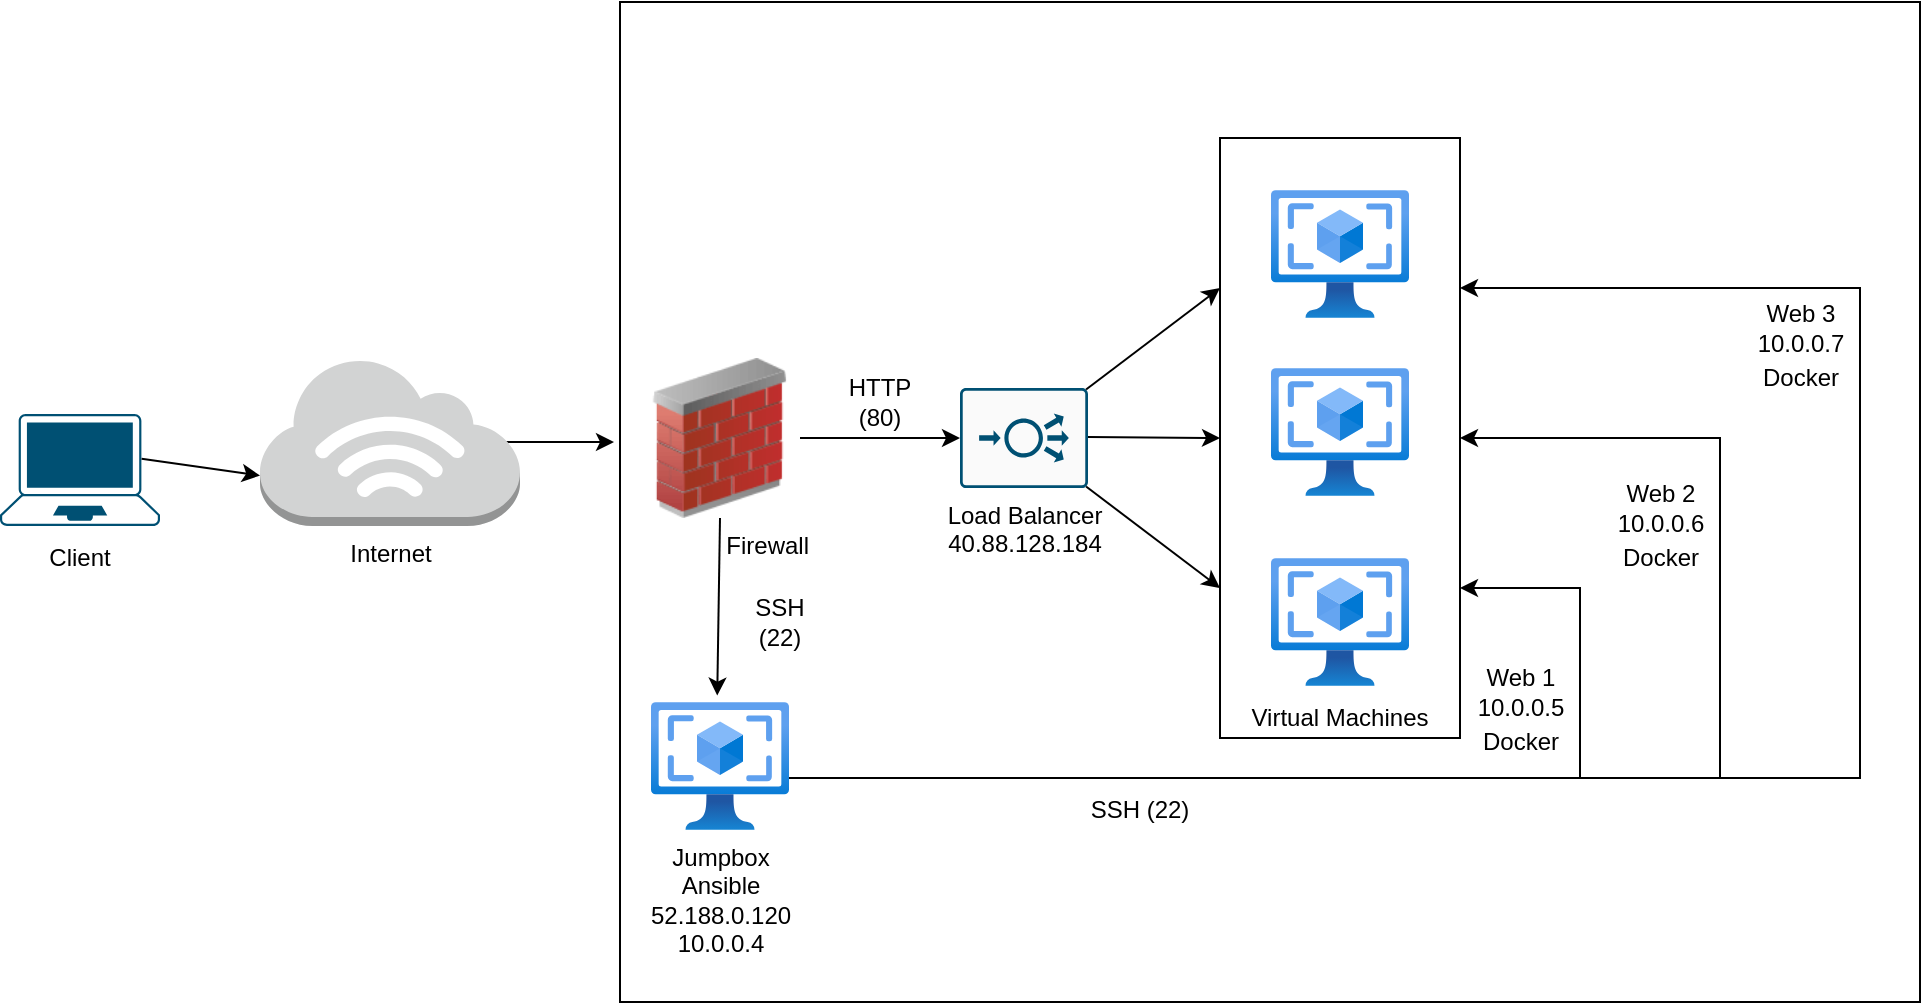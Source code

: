 <mxfile version="14.9.5" type="github">
  <diagram id="EM6CYuOJosww6zwFT-_a" name="Page-1">
    <mxGraphModel dx="925" dy="625" grid="1" gridSize="10" guides="1" tooltips="1" connect="1" arrows="1" fold="1" page="1" pageScale="1" pageWidth="850" pageHeight="1100" math="0" shadow="0">
      <root>
        <mxCell id="0" />
        <mxCell id="1" parent="0" />
        <mxCell id="SQknO_WiFOyQ2rEXzBOz-61" value="" style="verticalLabelPosition=bottom;verticalAlign=top;html=1;shape=mxgraph.basic.rect;fillColor2=none;strokeWidth=1;size=20;indent=5;" vertex="1" parent="1">
          <mxGeometry x="620" y="10" width="650" height="500" as="geometry" />
        </mxCell>
        <mxCell id="SQknO_WiFOyQ2rEXzBOz-3" value="" style="endArrow=classic;html=1;startArrow=none;" edge="1" parent="1">
          <mxGeometry width="50" height="50" relative="1" as="geometry">
            <mxPoint x="560" y="230" as="sourcePoint" />
            <mxPoint x="617" y="230" as="targetPoint" />
            <Array as="points" />
          </mxGeometry>
        </mxCell>
        <mxCell id="SQknO_WiFOyQ2rEXzBOz-5" value="&amp;nbsp; &amp;nbsp; &amp;nbsp; &amp;nbsp; &amp;nbsp; &amp;nbsp; &amp;nbsp; Firewall" style="image;html=1;image=img/lib/clip_art/networking/Firewall_02_128x128.png" vertex="1" parent="1">
          <mxGeometry x="630" y="188" width="80" height="80" as="geometry" />
        </mxCell>
        <mxCell id="SQknO_WiFOyQ2rEXzBOz-6" value="" style="endArrow=classic;html=1;exitX=1;exitY=0.5;exitDx=0;exitDy=0;entryX=0;entryY=0.5;entryDx=0;entryDy=0;entryPerimeter=0;startArrow=none;" edge="1" parent="1" source="SQknO_WiFOyQ2rEXzBOz-5" target="SQknO_WiFOyQ2rEXzBOz-7">
          <mxGeometry width="50" height="50" relative="1" as="geometry">
            <mxPoint x="710" y="239.5" as="sourcePoint" />
            <mxPoint x="740" y="228" as="targetPoint" />
            <Array as="points" />
          </mxGeometry>
        </mxCell>
        <mxCell id="SQknO_WiFOyQ2rEXzBOz-17" value="Client" style="text;html=1;strokeColor=none;fillColor=none;align=center;verticalAlign=middle;whiteSpace=wrap;rounded=0;" vertex="1" parent="1">
          <mxGeometry x="330" y="278" width="40" height="20" as="geometry" />
        </mxCell>
        <mxCell id="SQknO_WiFOyQ2rEXzBOz-18" value="" style="points=[[0.13,0.02,0],[0.5,0,0],[0.87,0.02,0],[0.885,0.4,0],[0.985,0.985,0],[0.5,1,0],[0.015,0.985,0],[0.115,0.4,0]];verticalLabelPosition=bottom;html=1;verticalAlign=top;aspect=fixed;align=center;pointerEvents=1;shape=mxgraph.cisco19.laptop;fillColor=#005073;strokeColor=none;" vertex="1" parent="1">
          <mxGeometry x="310" y="216" width="80" height="56" as="geometry" />
        </mxCell>
        <mxCell id="SQknO_WiFOyQ2rEXzBOz-50" style="edgeStyle=orthogonalEdgeStyle;rounded=0;orthogonalLoop=1;jettySize=auto;html=1;entryX=1;entryY=0.75;entryDx=0;entryDy=0;" edge="1" parent="1" source="SQknO_WiFOyQ2rEXzBOz-21" target="SQknO_WiFOyQ2rEXzBOz-14">
          <mxGeometry relative="1" as="geometry">
            <Array as="points">
              <mxPoint x="1100" y="398" />
              <mxPoint x="1100" y="303" />
            </Array>
          </mxGeometry>
        </mxCell>
        <mxCell id="SQknO_WiFOyQ2rEXzBOz-19" value="" style="group;movable=0;resizable=0;rotatable=0;deletable=0;editable=0;connectable=0;" vertex="1" connectable="0" parent="1">
          <mxGeometry x="919.5" y="126" width="110.5" height="274" as="geometry" />
        </mxCell>
        <mxCell id="SQknO_WiFOyQ2rEXzBOz-51" style="edgeStyle=orthogonalEdgeStyle;rounded=0;orthogonalLoop=1;jettySize=auto;html=1;entryX=1;entryY=0.5;entryDx=0;entryDy=0;" edge="1" parent="1" source="SQknO_WiFOyQ2rEXzBOz-21" target="SQknO_WiFOyQ2rEXzBOz-14">
          <mxGeometry relative="1" as="geometry">
            <Array as="points">
              <mxPoint x="1170" y="398" />
              <mxPoint x="1170" y="228" />
            </Array>
          </mxGeometry>
        </mxCell>
        <mxCell id="SQknO_WiFOyQ2rEXzBOz-52" style="edgeStyle=orthogonalEdgeStyle;rounded=0;orthogonalLoop=1;jettySize=auto;html=1;entryX=1;entryY=0.25;entryDx=0;entryDy=0;" edge="1" parent="1" source="SQknO_WiFOyQ2rEXzBOz-21" target="SQknO_WiFOyQ2rEXzBOz-14">
          <mxGeometry relative="1" as="geometry">
            <Array as="points">
              <mxPoint x="1240" y="398" />
              <mxPoint x="1240" y="153" />
            </Array>
          </mxGeometry>
        </mxCell>
        <mxCell id="SQknO_WiFOyQ2rEXzBOz-21" value="Jumpbox &lt;br&gt;Ansible&lt;br&gt;52.188.0.120&lt;br&gt;10.0.0.4" style="aspect=fixed;html=1;points=[];align=center;image;fontSize=12;image=img/lib/azure2/compute/VM_Images_Classic.svg;" vertex="1" parent="1">
          <mxGeometry x="635.5" y="360" width="69" height="64" as="geometry" />
        </mxCell>
        <mxCell id="SQknO_WiFOyQ2rEXzBOz-40" value="" style="group" vertex="1" connectable="0" parent="1">
          <mxGeometry x="790" y="78" width="250" height="300" as="geometry" />
        </mxCell>
        <mxCell id="SQknO_WiFOyQ2rEXzBOz-7" value="Load Balancer &lt;br&gt;40.88.128.184" style="points=[[0.015,0.015,0],[0.985,0.015,0],[0.985,0.985,0],[0.015,0.985,0],[0.25,0,0],[0.5,0,0],[0.75,0,0],[1,0.25,0],[1,0.5,0],[1,0.75,0],[0.75,1,0],[0.5,1,0],[0.25,1,0],[0,0.75,0],[0,0.5,0],[0,0.25,0]];verticalLabelPosition=bottom;html=1;verticalAlign=top;aspect=fixed;align=center;pointerEvents=1;shape=mxgraph.cisco19.rect;prIcon=load_balancer;fillColor=#FAFAFA;strokeColor=#005073;" vertex="1" parent="SQknO_WiFOyQ2rEXzBOz-40">
          <mxGeometry y="125" width="64" height="50" as="geometry" />
        </mxCell>
        <mxCell id="SQknO_WiFOyQ2rEXzBOz-8" value="" style="endArrow=classic;html=1;entryX=0;entryY=0.5;entryDx=0;entryDy=0;" edge="1" parent="SQknO_WiFOyQ2rEXzBOz-40" target="SQknO_WiFOyQ2rEXzBOz-14">
          <mxGeometry width="50" height="50" relative="1" as="geometry">
            <mxPoint x="64" y="149.5" as="sourcePoint" />
            <mxPoint x="124" y="150" as="targetPoint" />
            <Array as="points" />
          </mxGeometry>
        </mxCell>
        <mxCell id="SQknO_WiFOyQ2rEXzBOz-20" value="" style="group" vertex="1" connectable="0" parent="SQknO_WiFOyQ2rEXzBOz-40">
          <mxGeometry x="130" width="120" height="300" as="geometry" />
        </mxCell>
        <mxCell id="SQknO_WiFOyQ2rEXzBOz-14" value="" style="rounded=0;whiteSpace=wrap;html=1;movable=1;resizable=1;rotatable=1;deletable=1;editable=1;connectable=1;" vertex="1" parent="SQknO_WiFOyQ2rEXzBOz-20">
          <mxGeometry width="120" height="300" as="geometry" />
        </mxCell>
        <mxCell id="SQknO_WiFOyQ2rEXzBOz-9" value="" style="aspect=fixed;html=1;points=[];align=center;image;fontSize=12;image=img/lib/azure2/compute/VM_Images_Classic.svg;movable=1;resizable=1;rotatable=1;deletable=1;editable=1;connectable=1;" vertex="1" parent="SQknO_WiFOyQ2rEXzBOz-20">
          <mxGeometry x="25.5" y="26" width="69" height="64" as="geometry" />
        </mxCell>
        <mxCell id="SQknO_WiFOyQ2rEXzBOz-10" value="" style="aspect=fixed;html=1;points=[];align=center;image;fontSize=12;image=img/lib/azure2/compute/VM_Images_Classic.svg;movable=1;resizable=1;rotatable=1;deletable=1;editable=1;connectable=1;" vertex="1" parent="SQknO_WiFOyQ2rEXzBOz-20">
          <mxGeometry x="25.5" y="115" width="69" height="64" as="geometry" />
        </mxCell>
        <mxCell id="SQknO_WiFOyQ2rEXzBOz-12" value="" style="aspect=fixed;html=1;points=[];align=center;image;fontSize=12;image=img/lib/azure2/compute/VM_Images_Classic.svg;movable=1;resizable=1;rotatable=1;deletable=1;editable=1;connectable=1;" vertex="1" parent="SQknO_WiFOyQ2rEXzBOz-20">
          <mxGeometry x="25.5" y="210" width="69" height="64" as="geometry" />
        </mxCell>
        <mxCell id="SQknO_WiFOyQ2rEXzBOz-15" value="Virtual Machines" style="text;html=1;strokeColor=none;fillColor=none;align=center;verticalAlign=middle;whiteSpace=wrap;rounded=0;movable=1;resizable=1;rotatable=1;deletable=1;editable=1;connectable=1;" vertex="1" parent="SQknO_WiFOyQ2rEXzBOz-20">
          <mxGeometry x="5" y="280" width="110" height="20" as="geometry" />
        </mxCell>
        <mxCell id="SQknO_WiFOyQ2rEXzBOz-38" value="" style="endArrow=classic;html=1;exitX=0.985;exitY=0.985;exitDx=0;exitDy=0;exitPerimeter=0;entryX=0;entryY=0.75;entryDx=0;entryDy=0;" edge="1" parent="SQknO_WiFOyQ2rEXzBOz-40" source="SQknO_WiFOyQ2rEXzBOz-7" target="SQknO_WiFOyQ2rEXzBOz-14">
          <mxGeometry width="50" height="50" relative="1" as="geometry">
            <mxPoint x="74" y="159.5" as="sourcePoint" />
            <mxPoint x="134" y="160" as="targetPoint" />
            <Array as="points" />
          </mxGeometry>
        </mxCell>
        <mxCell id="SQknO_WiFOyQ2rEXzBOz-39" value="" style="endArrow=classic;html=1;entryX=0;entryY=0.25;entryDx=0;entryDy=0;exitX=0.985;exitY=0.015;exitDx=0;exitDy=0;exitPerimeter=0;" edge="1" parent="SQknO_WiFOyQ2rEXzBOz-40" source="SQknO_WiFOyQ2rEXzBOz-7" target="SQknO_WiFOyQ2rEXzBOz-14">
          <mxGeometry width="50" height="50" relative="1" as="geometry">
            <mxPoint x="70" y="100" as="sourcePoint" />
            <mxPoint x="136" y="100.5" as="targetPoint" />
            <Array as="points" />
          </mxGeometry>
        </mxCell>
        <mxCell id="SQknO_WiFOyQ2rEXzBOz-41" value="Internet" style="outlineConnect=0;dashed=0;verticalLabelPosition=bottom;verticalAlign=top;align=center;html=1;shape=mxgraph.aws3.internet_3;fillColor=#D2D3D3;gradientColor=none;" vertex="1" parent="1">
          <mxGeometry x="440" y="188" width="130" height="84" as="geometry" />
        </mxCell>
        <mxCell id="SQknO_WiFOyQ2rEXzBOz-44" value="HTTP (80)" style="text;html=1;strokeColor=none;fillColor=none;align=center;verticalAlign=middle;whiteSpace=wrap;rounded=0;" vertex="1" parent="1">
          <mxGeometry x="730" y="200" width="40" height="20" as="geometry" />
        </mxCell>
        <mxCell id="SQknO_WiFOyQ2rEXzBOz-46" value="SSH (22)" style="text;html=1;strokeColor=none;fillColor=none;align=center;verticalAlign=middle;whiteSpace=wrap;rounded=0;" vertex="1" parent="1">
          <mxGeometry x="680" y="310" width="40" height="20" as="geometry" />
        </mxCell>
        <mxCell id="SQknO_WiFOyQ2rEXzBOz-47" value="" style="endArrow=classic;html=1;exitX=0.5;exitY=1;exitDx=0;exitDy=0;entryX=0.48;entryY=-0.05;entryDx=0;entryDy=0;entryPerimeter=0;startArrow=none;" edge="1" parent="1" source="SQknO_WiFOyQ2rEXzBOz-5" target="SQknO_WiFOyQ2rEXzBOz-21">
          <mxGeometry width="50" height="50" relative="1" as="geometry">
            <mxPoint x="720" y="238" as="sourcePoint" />
            <mxPoint x="800" y="238" as="targetPoint" />
            <Array as="points" />
          </mxGeometry>
        </mxCell>
        <mxCell id="SQknO_WiFOyQ2rEXzBOz-54" value="SSH (22)" style="text;html=1;strokeColor=none;fillColor=none;align=center;verticalAlign=middle;whiteSpace=wrap;rounded=0;" vertex="1" parent="1">
          <mxGeometry x="839.5" y="404" width="80" height="20" as="geometry" />
        </mxCell>
        <mxCell id="SQknO_WiFOyQ2rEXzBOz-56" value="Web 1&lt;br&gt;10.0.0.5" style="text;html=1;align=center;verticalAlign=middle;resizable=0;points=[];autosize=1;strokeColor=none;" vertex="1" parent="1">
          <mxGeometry x="1040" y="340" width="60" height="30" as="geometry" />
        </mxCell>
        <mxCell id="SQknO_WiFOyQ2rEXzBOz-57" value="Web 2&lt;br&gt;10.0.0.6" style="text;html=1;align=center;verticalAlign=middle;resizable=0;points=[];autosize=1;strokeColor=none;" vertex="1" parent="1">
          <mxGeometry x="1110" y="248" width="60" height="30" as="geometry" />
        </mxCell>
        <mxCell id="SQknO_WiFOyQ2rEXzBOz-58" value="Web 3&lt;br&gt;10.0.0.7" style="text;html=1;align=center;verticalAlign=middle;resizable=0;points=[];autosize=1;strokeColor=none;" vertex="1" parent="1">
          <mxGeometry x="1180" y="158" width="60" height="30" as="geometry" />
        </mxCell>
        <mxCell id="SQknO_WiFOyQ2rEXzBOz-62" value="" style="endArrow=classic;html=1;startArrow=none;exitX=0.885;exitY=0.4;exitDx=0;exitDy=0;exitPerimeter=0;entryX=0;entryY=0.7;entryDx=0;entryDy=0;entryPerimeter=0;" edge="1" parent="1" source="SQknO_WiFOyQ2rEXzBOz-18" target="SQknO_WiFOyQ2rEXzBOz-41">
          <mxGeometry width="50" height="50" relative="1" as="geometry">
            <mxPoint x="383" y="300" as="sourcePoint" />
            <mxPoint x="440" y="300" as="targetPoint" />
            <Array as="points" />
          </mxGeometry>
        </mxCell>
        <mxCell id="SQknO_WiFOyQ2rEXzBOz-63" value="Docker" style="text;html=1;align=center;verticalAlign=middle;resizable=0;points=[];autosize=1;strokeColor=none;" vertex="1" parent="1">
          <mxGeometry x="1115" y="278" width="50" height="20" as="geometry" />
        </mxCell>
        <mxCell id="SQknO_WiFOyQ2rEXzBOz-64" value="Docker" style="text;html=1;align=center;verticalAlign=middle;resizable=0;points=[];autosize=1;strokeColor=none;" vertex="1" parent="1">
          <mxGeometry x="1045" y="370" width="50" height="20" as="geometry" />
        </mxCell>
        <mxCell id="SQknO_WiFOyQ2rEXzBOz-65" value="Docker" style="text;html=1;align=center;verticalAlign=middle;resizable=0;points=[];autosize=1;strokeColor=none;" vertex="1" parent="1">
          <mxGeometry x="1185" y="188" width="50" height="20" as="geometry" />
        </mxCell>
      </root>
    </mxGraphModel>
  </diagram>
</mxfile>
